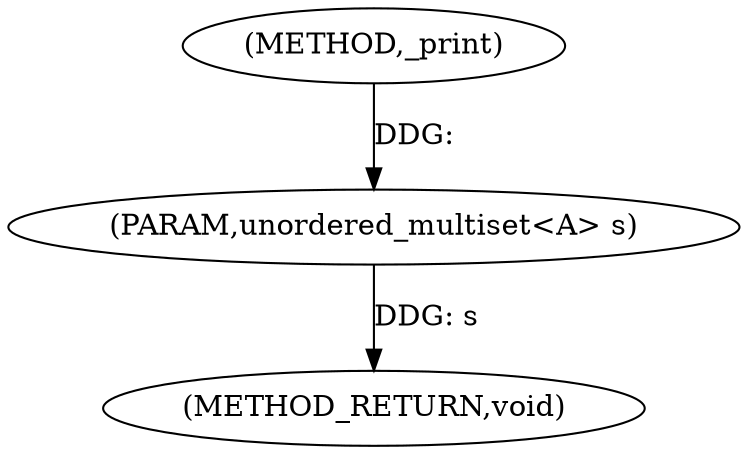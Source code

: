 digraph "_print" {  
"1000274" [label = "(METHOD,_print)" ]
"1000277" [label = "(METHOD_RETURN,void)" ]
"1000275" [label = "(PARAM,unordered_multiset<A> s)" ]
  "1000275" -> "1000277"  [ label = "DDG: s"] 
  "1000274" -> "1000275"  [ label = "DDG: "] 
}
